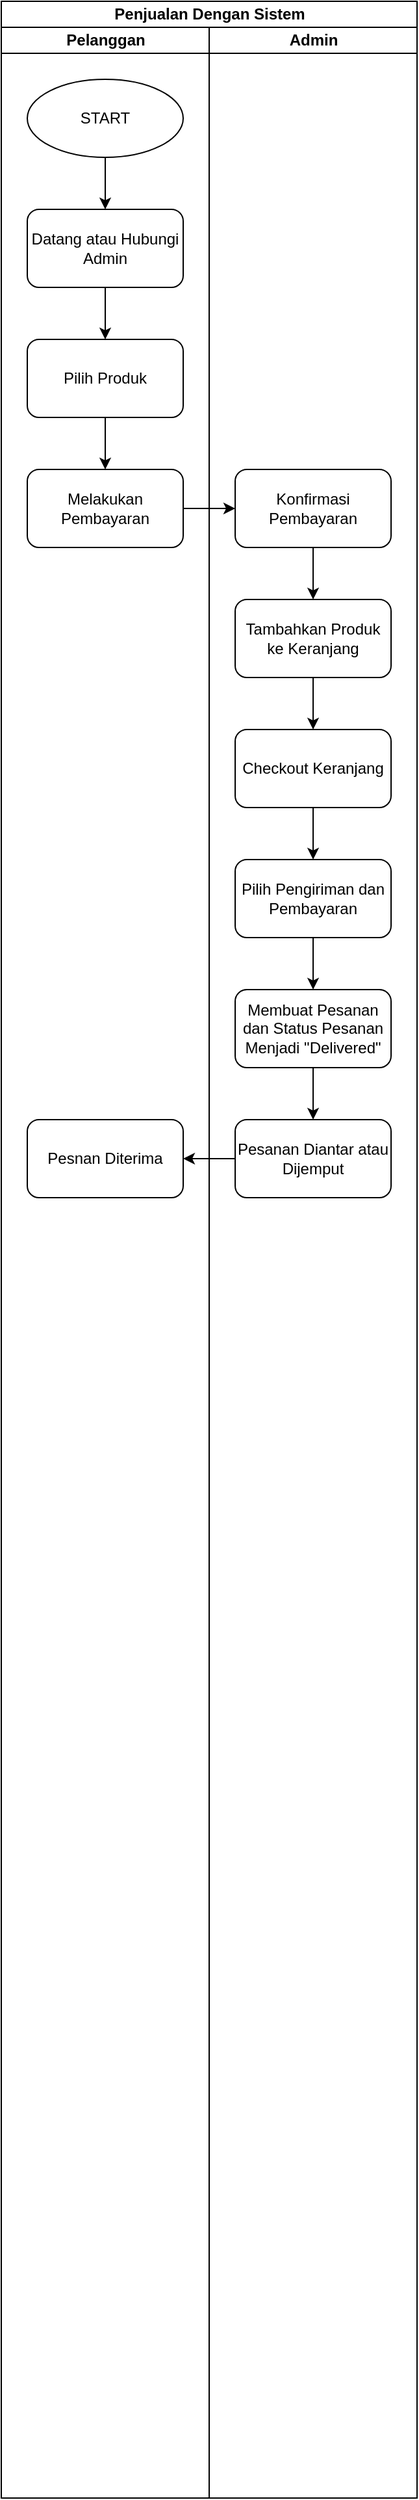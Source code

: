 <mxfile version="27.1.6">
  <diagram name="Page-1" id="dEgAFbbm4MSI8zrmwuXt">
    <mxGraphModel dx="976" dy="544" grid="1" gridSize="10" guides="1" tooltips="1" connect="1" arrows="1" fold="1" page="1" pageScale="1" pageWidth="827" pageHeight="1169" math="0" shadow="0">
      <root>
        <mxCell id="0" />
        <mxCell id="1" parent="0" />
        <mxCell id="hZe7DRyJ5SFJ-O_IEpeI-1" value="Penjualan Dengan Sistem" style="swimlane;childLayout=stackLayout;resizeParent=1;resizeParentMax=0;startSize=20;html=1;" parent="1" vertex="1">
          <mxGeometry x="230" y="40" width="320" height="1920" as="geometry" />
        </mxCell>
        <mxCell id="hZe7DRyJ5SFJ-O_IEpeI-2" value="Pelanggan" style="swimlane;startSize=20;html=1;" parent="hZe7DRyJ5SFJ-O_IEpeI-1" vertex="1">
          <mxGeometry y="20" width="160" height="1900" as="geometry" />
        </mxCell>
        <mxCell id="adfcFUYsd-1WnI35mxaD-2" value="" style="edgeStyle=orthogonalEdgeStyle;rounded=0;orthogonalLoop=1;jettySize=auto;html=1;" edge="1" parent="hZe7DRyJ5SFJ-O_IEpeI-2" source="hZe7DRyJ5SFJ-O_IEpeI-5" target="adfcFUYsd-1WnI35mxaD-1">
          <mxGeometry relative="1" as="geometry" />
        </mxCell>
        <mxCell id="hZe7DRyJ5SFJ-O_IEpeI-5" value="START" style="ellipse;whiteSpace=wrap;html=1;" parent="hZe7DRyJ5SFJ-O_IEpeI-2" vertex="1">
          <mxGeometry x="20" y="40" width="120" height="60" as="geometry" />
        </mxCell>
        <mxCell id="hZe7DRyJ5SFJ-O_IEpeI-9" style="edgeStyle=orthogonalEdgeStyle;rounded=0;orthogonalLoop=1;jettySize=auto;html=1;exitX=0.5;exitY=1;exitDx=0;exitDy=0;entryX=0.5;entryY=0;entryDx=0;entryDy=0;" parent="hZe7DRyJ5SFJ-O_IEpeI-2" target="hZe7DRyJ5SFJ-O_IEpeI-8" edge="1">
          <mxGeometry relative="1" as="geometry">
            <mxPoint x="80.0" y="200" as="sourcePoint" />
          </mxGeometry>
        </mxCell>
        <mxCell id="hZe7DRyJ5SFJ-O_IEpeI-14" style="edgeStyle=orthogonalEdgeStyle;rounded=0;orthogonalLoop=1;jettySize=auto;html=1;exitX=0.5;exitY=1;exitDx=0;exitDy=0;entryX=0.5;entryY=0;entryDx=0;entryDy=0;" parent="hZe7DRyJ5SFJ-O_IEpeI-2" target="hZe7DRyJ5SFJ-O_IEpeI-12" edge="1">
          <mxGeometry relative="1" as="geometry">
            <mxPoint x="80.0" y="300" as="sourcePoint" />
          </mxGeometry>
        </mxCell>
        <mxCell id="hZe7DRyJ5SFJ-O_IEpeI-15" style="edgeStyle=orthogonalEdgeStyle;rounded=0;orthogonalLoop=1;jettySize=auto;html=1;exitX=0.5;exitY=1;exitDx=0;exitDy=0;" parent="hZe7DRyJ5SFJ-O_IEpeI-2" target="hZe7DRyJ5SFJ-O_IEpeI-13" edge="1">
          <mxGeometry relative="1" as="geometry">
            <mxPoint x="80.0" y="420" as="sourcePoint" />
          </mxGeometry>
        </mxCell>
        <mxCell id="hZe7DRyJ5SFJ-O_IEpeI-18" value="T" style="edgeLabel;html=1;align=center;verticalAlign=middle;resizable=0;points=[];" parent="hZe7DRyJ5SFJ-O_IEpeI-15" vertex="1" connectable="0">
          <mxGeometry x="-0.288" y="1" relative="1" as="geometry">
            <mxPoint as="offset" />
          </mxGeometry>
        </mxCell>
        <mxCell id="hZe7DRyJ5SFJ-O_IEpeI-16" style="edgeStyle=orthogonalEdgeStyle;rounded=0;orthogonalLoop=1;jettySize=auto;html=1;exitX=1;exitY=0.5;exitDx=0;exitDy=0;entryX=1;entryY=0.5;entryDx=0;entryDy=0;" parent="hZe7DRyJ5SFJ-O_IEpeI-2" source="hZe7DRyJ5SFJ-O_IEpeI-12" edge="1">
          <mxGeometry relative="1" as="geometry">
            <Array as="points">
              <mxPoint x="150" y="380" />
              <mxPoint x="150" y="270" />
            </Array>
            <mxPoint x="140.0" y="270" as="targetPoint" />
          </mxGeometry>
        </mxCell>
        <mxCell id="hZe7DRyJ5SFJ-O_IEpeI-17" value="F" style="edgeLabel;html=1;align=center;verticalAlign=middle;resizable=0;points=[];" parent="hZe7DRyJ5SFJ-O_IEpeI-16" vertex="1" connectable="0">
          <mxGeometry x="-0.777" y="1" relative="1" as="geometry">
            <mxPoint as="offset" />
          </mxGeometry>
        </mxCell>
        <mxCell id="hZe7DRyJ5SFJ-O_IEpeI-20" style="edgeStyle=orthogonalEdgeStyle;rounded=0;orthogonalLoop=1;jettySize=auto;html=1;exitX=0.5;exitY=1;exitDx=0;exitDy=0;entryX=0.5;entryY=0;entryDx=0;entryDy=0;" parent="hZe7DRyJ5SFJ-O_IEpeI-2" target="hZe7DRyJ5SFJ-O_IEpeI-19" edge="1">
          <mxGeometry relative="1" as="geometry">
            <mxPoint x="80.0" y="524.5" as="sourcePoint" />
          </mxGeometry>
        </mxCell>
        <mxCell id="hZe7DRyJ5SFJ-O_IEpeI-22" style="edgeStyle=orthogonalEdgeStyle;rounded=0;orthogonalLoop=1;jettySize=auto;html=1;exitX=0.5;exitY=1;exitDx=0;exitDy=0;" parent="hZe7DRyJ5SFJ-O_IEpeI-2" target="hZe7DRyJ5SFJ-O_IEpeI-21" edge="1">
          <mxGeometry relative="1" as="geometry">
            <mxPoint x="80.0" y="630" as="sourcePoint" />
          </mxGeometry>
        </mxCell>
        <mxCell id="hZe7DRyJ5SFJ-O_IEpeI-24" style="edgeStyle=orthogonalEdgeStyle;rounded=0;orthogonalLoop=1;jettySize=auto;html=1;exitX=0.5;exitY=1;exitDx=0;exitDy=0;entryX=0.5;entryY=0;entryDx=0;entryDy=0;" parent="hZe7DRyJ5SFJ-O_IEpeI-2" target="hZe7DRyJ5SFJ-O_IEpeI-23" edge="1">
          <mxGeometry relative="1" as="geometry">
            <mxPoint x="80.0" y="730" as="sourcePoint" />
          </mxGeometry>
        </mxCell>
        <mxCell id="hZe7DRyJ5SFJ-O_IEpeI-26" style="edgeStyle=orthogonalEdgeStyle;rounded=0;orthogonalLoop=1;jettySize=auto;html=1;exitX=0.5;exitY=1;exitDx=0;exitDy=0;entryX=0.5;entryY=0;entryDx=0;entryDy=0;" parent="hZe7DRyJ5SFJ-O_IEpeI-2" target="hZe7DRyJ5SFJ-O_IEpeI-25" edge="1">
          <mxGeometry relative="1" as="geometry">
            <mxPoint x="80.0" y="830" as="sourcePoint" />
          </mxGeometry>
        </mxCell>
        <mxCell id="hZe7DRyJ5SFJ-O_IEpeI-28" style="edgeStyle=orthogonalEdgeStyle;rounded=0;orthogonalLoop=1;jettySize=auto;html=1;exitX=0.5;exitY=1;exitDx=0;exitDy=0;entryX=0.5;entryY=0;entryDx=0;entryDy=0;" parent="hZe7DRyJ5SFJ-O_IEpeI-2" target="hZe7DRyJ5SFJ-O_IEpeI-27" edge="1">
          <mxGeometry relative="1" as="geometry">
            <mxPoint x="80.0" y="930" as="sourcePoint" />
          </mxGeometry>
        </mxCell>
        <mxCell id="hZe7DRyJ5SFJ-O_IEpeI-30" style="edgeStyle=orthogonalEdgeStyle;rounded=0;orthogonalLoop=1;jettySize=auto;html=1;exitX=0.5;exitY=1;exitDx=0;exitDy=0;" parent="hZe7DRyJ5SFJ-O_IEpeI-2" target="hZe7DRyJ5SFJ-O_IEpeI-29" edge="1">
          <mxGeometry relative="1" as="geometry">
            <mxPoint x="80.0" y="1050" as="sourcePoint" />
          </mxGeometry>
        </mxCell>
        <mxCell id="hZe7DRyJ5SFJ-O_IEpeI-33" value="T" style="edgeLabel;html=1;align=center;verticalAlign=middle;resizable=0;points=[];" parent="hZe7DRyJ5SFJ-O_IEpeI-30" vertex="1" connectable="0">
          <mxGeometry x="-0.361" relative="1" as="geometry">
            <mxPoint as="offset" />
          </mxGeometry>
        </mxCell>
        <mxCell id="hZe7DRyJ5SFJ-O_IEpeI-31" style="edgeStyle=orthogonalEdgeStyle;rounded=0;orthogonalLoop=1;jettySize=auto;html=1;exitX=1;exitY=0.5;exitDx=0;exitDy=0;entryX=1;entryY=0.5;entryDx=0;entryDy=0;" parent="hZe7DRyJ5SFJ-O_IEpeI-2" source="hZe7DRyJ5SFJ-O_IEpeI-27" edge="1">
          <mxGeometry relative="1" as="geometry">
            <Array as="points">
              <mxPoint x="150" y="1010" />
              <mxPoint x="150" y="900" />
            </Array>
            <mxPoint x="140.0" y="900" as="targetPoint" />
          </mxGeometry>
        </mxCell>
        <mxCell id="hZe7DRyJ5SFJ-O_IEpeI-32" value="F" style="edgeLabel;html=1;align=center;verticalAlign=middle;resizable=0;points=[];" parent="hZe7DRyJ5SFJ-O_IEpeI-31" vertex="1" connectable="0">
          <mxGeometry x="-0.777" y="-1" relative="1" as="geometry">
            <mxPoint as="offset" />
          </mxGeometry>
        </mxCell>
        <mxCell id="hZe7DRyJ5SFJ-O_IEpeI-41" style="edgeStyle=orthogonalEdgeStyle;rounded=0;orthogonalLoop=1;jettySize=auto;html=1;exitX=0.5;exitY=1;exitDx=0;exitDy=0;entryX=0.5;entryY=0;entryDx=0;entryDy=0;" parent="hZe7DRyJ5SFJ-O_IEpeI-2" target="hZe7DRyJ5SFJ-O_IEpeI-40" edge="1">
          <mxGeometry relative="1" as="geometry">
            <mxPoint x="80.0" y="1250" as="sourcePoint" />
          </mxGeometry>
        </mxCell>
        <mxCell id="hZe7DRyJ5SFJ-O_IEpeI-43" style="edgeStyle=orthogonalEdgeStyle;rounded=0;orthogonalLoop=1;jettySize=auto;html=1;exitX=0.5;exitY=1;exitDx=0;exitDy=0;entryX=0.5;entryY=0;entryDx=0;entryDy=0;" parent="hZe7DRyJ5SFJ-O_IEpeI-2" target="hZe7DRyJ5SFJ-O_IEpeI-42" edge="1">
          <mxGeometry relative="1" as="geometry">
            <mxPoint x="80.0" y="1350" as="sourcePoint" />
          </mxGeometry>
        </mxCell>
        <mxCell id="hZe7DRyJ5SFJ-O_IEpeI-51" value="" style="edgeStyle=orthogonalEdgeStyle;rounded=0;orthogonalLoop=1;jettySize=auto;html=1;" parent="hZe7DRyJ5SFJ-O_IEpeI-2" target="hZe7DRyJ5SFJ-O_IEpeI-50" edge="1">
          <mxGeometry relative="1" as="geometry">
            <mxPoint x="80.0" y="1450" as="sourcePoint" />
          </mxGeometry>
        </mxCell>
        <mxCell id="hZe7DRyJ5SFJ-O_IEpeI-53" value="" style="edgeStyle=orthogonalEdgeStyle;rounded=0;orthogonalLoop=1;jettySize=auto;html=1;" parent="hZe7DRyJ5SFJ-O_IEpeI-2" target="hZe7DRyJ5SFJ-O_IEpeI-52" edge="1">
          <mxGeometry relative="1" as="geometry">
            <mxPoint x="80.0" y="1570" as="sourcePoint" />
          </mxGeometry>
        </mxCell>
        <mxCell id="hZe7DRyJ5SFJ-O_IEpeI-56" value="T" style="edgeLabel;html=1;align=center;verticalAlign=middle;resizable=0;points=[];" parent="hZe7DRyJ5SFJ-O_IEpeI-53" vertex="1" connectable="0">
          <mxGeometry x="-0.285" relative="1" as="geometry">
            <mxPoint as="offset" />
          </mxGeometry>
        </mxCell>
        <mxCell id="hZe7DRyJ5SFJ-O_IEpeI-54" style="edgeStyle=orthogonalEdgeStyle;rounded=0;orthogonalLoop=1;jettySize=auto;html=1;exitX=1;exitY=0.5;exitDx=0;exitDy=0;entryX=1;entryY=0.5;entryDx=0;entryDy=0;" parent="hZe7DRyJ5SFJ-O_IEpeI-2" source="hZe7DRyJ5SFJ-O_IEpeI-50" edge="1">
          <mxGeometry relative="1" as="geometry">
            <Array as="points">
              <mxPoint x="150" y="1530" />
              <mxPoint x="150" y="1420" />
            </Array>
            <mxPoint x="140.0" y="1420" as="targetPoint" />
          </mxGeometry>
        </mxCell>
        <mxCell id="hZe7DRyJ5SFJ-O_IEpeI-55" value="F" style="edgeLabel;html=1;align=center;verticalAlign=middle;resizable=0;points=[];" parent="hZe7DRyJ5SFJ-O_IEpeI-54" vertex="1" connectable="0">
          <mxGeometry x="-0.839" relative="1" as="geometry">
            <mxPoint as="offset" />
          </mxGeometry>
        </mxCell>
        <mxCell id="hZe7DRyJ5SFJ-O_IEpeI-58" value="" style="edgeStyle=orthogonalEdgeStyle;rounded=0;orthogonalLoop=1;jettySize=auto;html=1;" parent="hZe7DRyJ5SFJ-O_IEpeI-2" target="hZe7DRyJ5SFJ-O_IEpeI-57" edge="1">
          <mxGeometry relative="1" as="geometry">
            <mxPoint x="80.0" y="1670" as="sourcePoint" />
          </mxGeometry>
        </mxCell>
        <mxCell id="adfcFUYsd-1WnI35mxaD-4" value="" style="edgeStyle=orthogonalEdgeStyle;rounded=0;orthogonalLoop=1;jettySize=auto;html=1;" edge="1" parent="hZe7DRyJ5SFJ-O_IEpeI-2" source="adfcFUYsd-1WnI35mxaD-1" target="adfcFUYsd-1WnI35mxaD-3">
          <mxGeometry relative="1" as="geometry" />
        </mxCell>
        <mxCell id="adfcFUYsd-1WnI35mxaD-1" value="Datang atau Hubungi Admin" style="rounded=1;whiteSpace=wrap;html=1;" vertex="1" parent="hZe7DRyJ5SFJ-O_IEpeI-2">
          <mxGeometry x="20" y="140" width="120" height="60" as="geometry" />
        </mxCell>
        <mxCell id="adfcFUYsd-1WnI35mxaD-6" value="" style="edgeStyle=orthogonalEdgeStyle;rounded=0;orthogonalLoop=1;jettySize=auto;html=1;" edge="1" parent="hZe7DRyJ5SFJ-O_IEpeI-2" source="adfcFUYsd-1WnI35mxaD-3" target="adfcFUYsd-1WnI35mxaD-5">
          <mxGeometry relative="1" as="geometry" />
        </mxCell>
        <mxCell id="adfcFUYsd-1WnI35mxaD-3" value="Pilih Produk" style="rounded=1;whiteSpace=wrap;html=1;" vertex="1" parent="hZe7DRyJ5SFJ-O_IEpeI-2">
          <mxGeometry x="20" y="240" width="120" height="60" as="geometry" />
        </mxCell>
        <mxCell id="adfcFUYsd-1WnI35mxaD-5" value="Melakukan Pembayaran" style="rounded=1;whiteSpace=wrap;html=1;" vertex="1" parent="hZe7DRyJ5SFJ-O_IEpeI-2">
          <mxGeometry x="20" y="340" width="120" height="60" as="geometry" />
        </mxCell>
        <mxCell id="adfcFUYsd-1WnI35mxaD-20" value="Pesnan Diterima" style="rounded=1;whiteSpace=wrap;html=1;" vertex="1" parent="hZe7DRyJ5SFJ-O_IEpeI-2">
          <mxGeometry x="20" y="840" width="120" height="60" as="geometry" />
        </mxCell>
        <mxCell id="hZe7DRyJ5SFJ-O_IEpeI-3" value="Admin" style="swimlane;startSize=20;html=1;" parent="hZe7DRyJ5SFJ-O_IEpeI-1" vertex="1">
          <mxGeometry x="160" y="20" width="160" height="1900" as="geometry" />
        </mxCell>
        <mxCell id="hZe7DRyJ5SFJ-O_IEpeI-37" style="edgeStyle=orthogonalEdgeStyle;rounded=0;orthogonalLoop=1;jettySize=auto;html=1;exitX=0.5;exitY=1;exitDx=0;exitDy=0;entryX=0.5;entryY=0;entryDx=0;entryDy=0;" parent="hZe7DRyJ5SFJ-O_IEpeI-3" target="hZe7DRyJ5SFJ-O_IEpeI-36" edge="1">
          <mxGeometry relative="1" as="geometry">
            <mxPoint x="80.0" y="1150" as="sourcePoint" />
          </mxGeometry>
        </mxCell>
        <mxCell id="hZe7DRyJ5SFJ-O_IEpeI-45" value="" style="edgeStyle=orthogonalEdgeStyle;rounded=0;orthogonalLoop=1;jettySize=auto;html=1;" parent="hZe7DRyJ5SFJ-O_IEpeI-3" target="hZe7DRyJ5SFJ-O_IEpeI-44" edge="1">
          <mxGeometry relative="1" as="geometry">
            <mxPoint x="80.0" y="1250" as="sourcePoint" />
          </mxGeometry>
        </mxCell>
        <mxCell id="hZe7DRyJ5SFJ-O_IEpeI-47" style="edgeStyle=orthogonalEdgeStyle;rounded=0;orthogonalLoop=1;jettySize=auto;html=1;exitX=0.5;exitY=1;exitDx=0;exitDy=0;entryX=0.5;entryY=0;entryDx=0;entryDy=0;" parent="hZe7DRyJ5SFJ-O_IEpeI-3" target="hZe7DRyJ5SFJ-O_IEpeI-46" edge="1">
          <mxGeometry relative="1" as="geometry">
            <mxPoint x="80.0" y="1350" as="sourcePoint" />
          </mxGeometry>
        </mxCell>
        <mxCell id="hZe7DRyJ5SFJ-O_IEpeI-49" value="" style="edgeStyle=orthogonalEdgeStyle;rounded=0;orthogonalLoop=1;jettySize=auto;html=1;" parent="hZe7DRyJ5SFJ-O_IEpeI-3" target="hZe7DRyJ5SFJ-O_IEpeI-48" edge="1">
          <mxGeometry relative="1" as="geometry">
            <mxPoint x="80.0" y="1450" as="sourcePoint" />
          </mxGeometry>
        </mxCell>
        <mxCell id="hZe7DRyJ5SFJ-O_IEpeI-63" style="edgeStyle=orthogonalEdgeStyle;rounded=0;orthogonalLoop=1;jettySize=auto;html=1;exitX=0.5;exitY=1;exitDx=0;exitDy=0;entryX=0.5;entryY=0;entryDx=0;entryDy=0;" parent="hZe7DRyJ5SFJ-O_IEpeI-3" target="hZe7DRyJ5SFJ-O_IEpeI-62" edge="1">
          <mxGeometry relative="1" as="geometry">
            <mxPoint x="80.0" y="1550" as="sourcePoint" />
          </mxGeometry>
        </mxCell>
        <mxCell id="hZe7DRyJ5SFJ-O_IEpeI-65" value="" style="edgeStyle=orthogonalEdgeStyle;rounded=0;orthogonalLoop=1;jettySize=auto;html=1;" parent="hZe7DRyJ5SFJ-O_IEpeI-3" target="hZe7DRyJ5SFJ-O_IEpeI-64" edge="1">
          <mxGeometry relative="1" as="geometry">
            <mxPoint x="80.0" y="1770" as="sourcePoint" />
          </mxGeometry>
        </mxCell>
        <mxCell id="adfcFUYsd-1WnI35mxaD-10" value="" style="edgeStyle=orthogonalEdgeStyle;rounded=0;orthogonalLoop=1;jettySize=auto;html=1;" edge="1" parent="hZe7DRyJ5SFJ-O_IEpeI-3" source="adfcFUYsd-1WnI35mxaD-7" target="adfcFUYsd-1WnI35mxaD-9">
          <mxGeometry relative="1" as="geometry" />
        </mxCell>
        <mxCell id="adfcFUYsd-1WnI35mxaD-7" value="Konfirmasi Pembayaran" style="rounded=1;whiteSpace=wrap;html=1;" vertex="1" parent="hZe7DRyJ5SFJ-O_IEpeI-3">
          <mxGeometry x="20" y="340" width="120" height="60" as="geometry" />
        </mxCell>
        <mxCell id="adfcFUYsd-1WnI35mxaD-14" value="" style="edgeStyle=orthogonalEdgeStyle;rounded=0;orthogonalLoop=1;jettySize=auto;html=1;" edge="1" parent="hZe7DRyJ5SFJ-O_IEpeI-3" source="adfcFUYsd-1WnI35mxaD-9" target="adfcFUYsd-1WnI35mxaD-12">
          <mxGeometry relative="1" as="geometry" />
        </mxCell>
        <mxCell id="adfcFUYsd-1WnI35mxaD-9" value="Tambahkan Produk ke Keranjang" style="rounded=1;whiteSpace=wrap;html=1;" vertex="1" parent="hZe7DRyJ5SFJ-O_IEpeI-3">
          <mxGeometry x="20" y="440" width="120" height="60" as="geometry" />
        </mxCell>
        <mxCell id="adfcFUYsd-1WnI35mxaD-15" value="" style="edgeStyle=orthogonalEdgeStyle;rounded=0;orthogonalLoop=1;jettySize=auto;html=1;" edge="1" parent="hZe7DRyJ5SFJ-O_IEpeI-3" source="adfcFUYsd-1WnI35mxaD-12" target="adfcFUYsd-1WnI35mxaD-13">
          <mxGeometry relative="1" as="geometry" />
        </mxCell>
        <mxCell id="adfcFUYsd-1WnI35mxaD-12" value="Checkout Keranjang" style="rounded=1;whiteSpace=wrap;html=1;" vertex="1" parent="hZe7DRyJ5SFJ-O_IEpeI-3">
          <mxGeometry x="20" y="540" width="120" height="60" as="geometry" />
        </mxCell>
        <mxCell id="adfcFUYsd-1WnI35mxaD-17" value="" style="edgeStyle=orthogonalEdgeStyle;rounded=0;orthogonalLoop=1;jettySize=auto;html=1;" edge="1" parent="hZe7DRyJ5SFJ-O_IEpeI-3" source="adfcFUYsd-1WnI35mxaD-13" target="adfcFUYsd-1WnI35mxaD-16">
          <mxGeometry relative="1" as="geometry" />
        </mxCell>
        <mxCell id="adfcFUYsd-1WnI35mxaD-13" value="Pilih Pengiriman dan Pembayaran" style="rounded=1;whiteSpace=wrap;html=1;" vertex="1" parent="hZe7DRyJ5SFJ-O_IEpeI-3">
          <mxGeometry x="20" y="640" width="120" height="60" as="geometry" />
        </mxCell>
        <mxCell id="adfcFUYsd-1WnI35mxaD-19" value="" style="edgeStyle=orthogonalEdgeStyle;rounded=0;orthogonalLoop=1;jettySize=auto;html=1;" edge="1" parent="hZe7DRyJ5SFJ-O_IEpeI-3" source="adfcFUYsd-1WnI35mxaD-16" target="adfcFUYsd-1WnI35mxaD-18">
          <mxGeometry relative="1" as="geometry" />
        </mxCell>
        <mxCell id="adfcFUYsd-1WnI35mxaD-16" value="Membuat Pesanan dan Status Pesanan Menjadi &quot;Delivered&quot;" style="rounded=1;whiteSpace=wrap;html=1;" vertex="1" parent="hZe7DRyJ5SFJ-O_IEpeI-3">
          <mxGeometry x="20" y="740" width="120" height="60" as="geometry" />
        </mxCell>
        <mxCell id="adfcFUYsd-1WnI35mxaD-18" value="Pesanan Diantar atau Dijemput" style="rounded=1;whiteSpace=wrap;html=1;" vertex="1" parent="hZe7DRyJ5SFJ-O_IEpeI-3">
          <mxGeometry x="20" y="840" width="120" height="60" as="geometry" />
        </mxCell>
        <mxCell id="hZe7DRyJ5SFJ-O_IEpeI-35" style="edgeStyle=orthogonalEdgeStyle;rounded=0;orthogonalLoop=1;jettySize=auto;html=1;exitX=1;exitY=0.5;exitDx=0;exitDy=0;entryX=0;entryY=0.5;entryDx=0;entryDy=0;" parent="hZe7DRyJ5SFJ-O_IEpeI-1" target="hZe7DRyJ5SFJ-O_IEpeI-34" edge="1">
          <mxGeometry relative="1" as="geometry">
            <mxPoint x="140.0" y="1140" as="sourcePoint" />
          </mxGeometry>
        </mxCell>
        <mxCell id="hZe7DRyJ5SFJ-O_IEpeI-39" style="edgeStyle=orthogonalEdgeStyle;rounded=0;orthogonalLoop=1;jettySize=auto;html=1;exitX=0;exitY=0.5;exitDx=0;exitDy=0;entryX=1;entryY=0.5;entryDx=0;entryDy=0;" parent="hZe7DRyJ5SFJ-O_IEpeI-1" source="hZe7DRyJ5SFJ-O_IEpeI-36" edge="1">
          <mxGeometry relative="1" as="geometry">
            <mxPoint x="140.0" y="1240" as="targetPoint" />
          </mxGeometry>
        </mxCell>
        <mxCell id="hZe7DRyJ5SFJ-O_IEpeI-60" style="edgeStyle=orthogonalEdgeStyle;rounded=0;orthogonalLoop=1;jettySize=auto;html=1;exitX=1;exitY=0.5;exitDx=0;exitDy=0;entryX=0;entryY=0.5;entryDx=0;entryDy=0;" parent="hZe7DRyJ5SFJ-O_IEpeI-1" target="hZe7DRyJ5SFJ-O_IEpeI-59" edge="1">
          <mxGeometry relative="1" as="geometry">
            <mxPoint x="140.0" y="1760" as="sourcePoint" />
          </mxGeometry>
        </mxCell>
        <mxCell id="adfcFUYsd-1WnI35mxaD-8" value="" style="edgeStyle=orthogonalEdgeStyle;rounded=0;orthogonalLoop=1;jettySize=auto;html=1;" edge="1" parent="hZe7DRyJ5SFJ-O_IEpeI-1" source="adfcFUYsd-1WnI35mxaD-5" target="adfcFUYsd-1WnI35mxaD-7">
          <mxGeometry relative="1" as="geometry" />
        </mxCell>
        <mxCell id="adfcFUYsd-1WnI35mxaD-21" value="" style="edgeStyle=orthogonalEdgeStyle;rounded=0;orthogonalLoop=1;jettySize=auto;html=1;" edge="1" parent="hZe7DRyJ5SFJ-O_IEpeI-1" source="adfcFUYsd-1WnI35mxaD-18" target="adfcFUYsd-1WnI35mxaD-20">
          <mxGeometry relative="1" as="geometry" />
        </mxCell>
      </root>
    </mxGraphModel>
  </diagram>
</mxfile>
